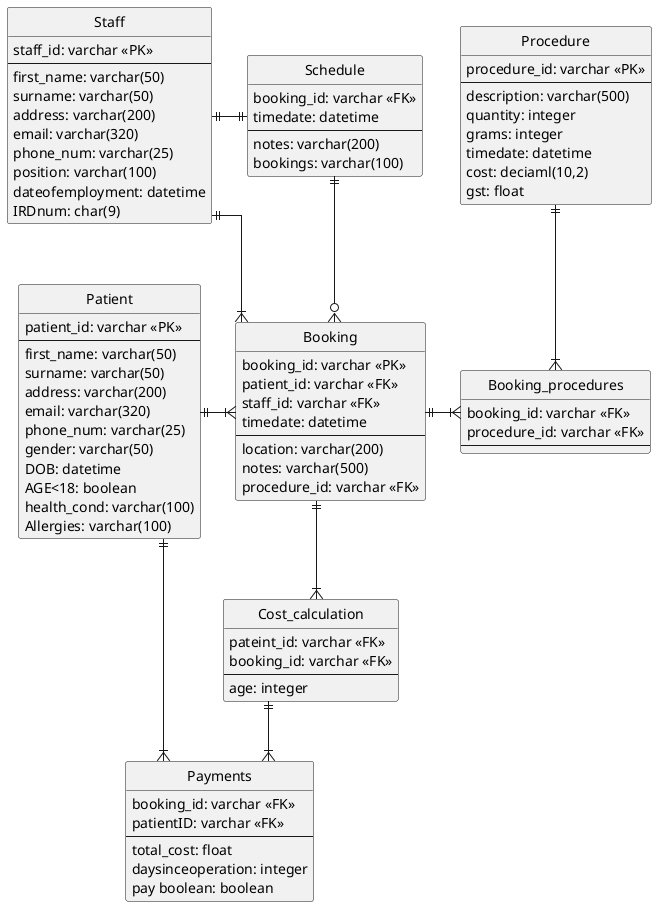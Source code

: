 @startuml
skinparam Style StrictUML
skinparam Linetype ortho 



entity "Patient" as patient {
    patient_id: varchar <<PK>>
    --
    first_name: varchar(50)
    surname: varchar(50)
    address: varchar(200)
    email: varchar(320)
    phone_num: varchar(25)
    gender: varchar(50)
    DOB: datetime
    AGE<18: boolean
    health_cond: varchar(100)
    Allergies: varchar(100)
}

entity "Staff" as staff {
    staff_id: varchar <<PK>>
    --
    first_name: varchar(50)
    surname: varchar(50)
    address: varchar(200) 
    email: varchar(320)
    phone_num: varchar(25)
    position: varchar(100)
    dateofemployment: datetime
    IRDnum: char(9)
    ' IRDnum is either 8 or 9 digits however, if its 8 an 0 is added at the front making it a 9 digit number
}

entity "Booking" as booking {
    booking_id: varchar <<PK>>
    patient_id: varchar <<FK>>
    staff_id: varchar <<FK>>
    timedate: datetime
    --
    location: varchar(200)
    notes: varchar(500)
    procedure_id: varchar <<FK>>
}

entity "Procedure" as procedure {
    procedure_id: varchar <<PK>>
    --
    description: varchar(500)
    quantity: integer
    grams: integer
    timedate: datetime
    ' timedate to roughly know how long each procedure takes
    cost: deciaml(10,2)
    gst: float
}

entity "Booking_procedures" as booking_procedures{
    booking_id: varchar <<FK>>
    procedure_id: varchar <<FK>>
    --
}

entity "Schedule" as schedule {
    booking_id: varchar <<FK>>
    timedate: datetime
    --
    notes: varchar(200)
    bookings: varchar(100)
}

entity "Payments" as payments {
    booking_id: varchar <<FK>>
    patientID: varchar <<FK>>
    --
    total_cost: float
    daysinceoperation: integer
    pay boolean: boolean
}

entity "Cost_calculation" as cost_calculation {
    pateint_id: varchar <<FK>>
    booking_id: varchar <<FK>>
    --
    age: integer
}
patient ||-|{ booking
staff ||--|{ booking
booking ||-|{ booking_procedures
procedure ||--|{ booking_procedures
schedule ||-o{ booking
staff ||-|| schedule
booking ||--|{cost_calculation
cost_calculation ||--|{ payments
patient ||-|{ payments
@enduml